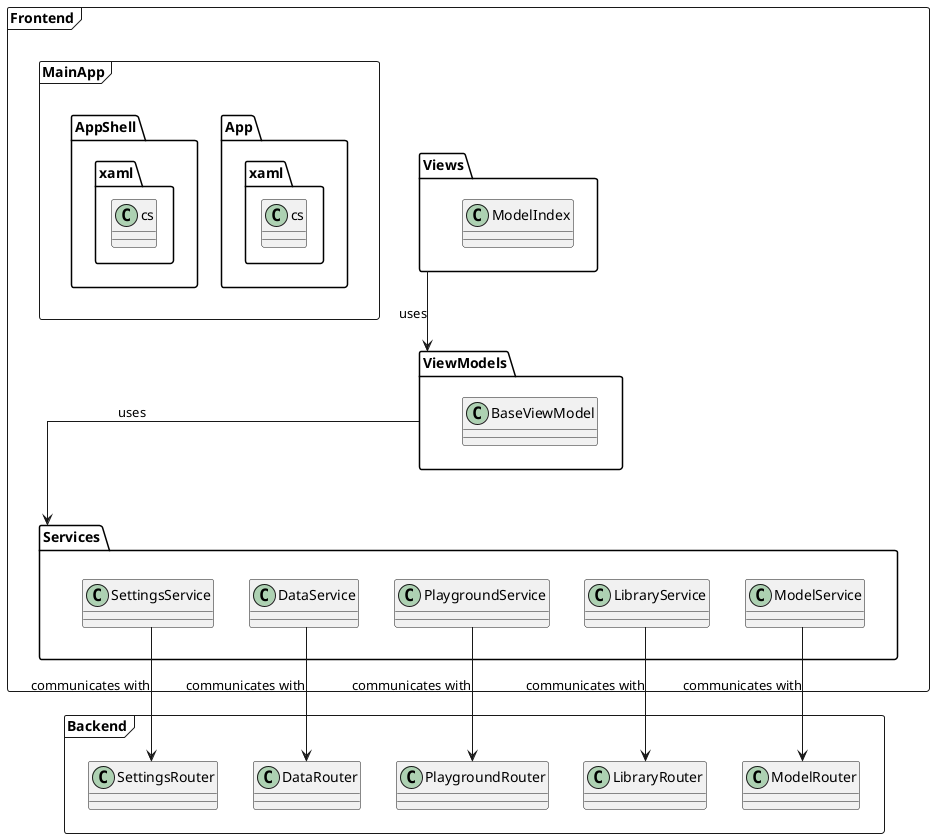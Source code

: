 @startuml MAUI_App_Structure

skinparam linetype ortho

frame Backend {
    together {
    class "ModelRouter" {
    }
    class "LibraryRouter" {
    }
    class "PlaygroundRouter" {
    }
    class "DataRouter" {
    }
    class "SettingsRouter" {
    }
    }
}

frame Frontend {
    together {
    frame MainApp {
    together {
        package "App" {
            package "xaml" {
                class "cs"
            }
        }
        package "AppShell" {
            package "xaml" {
                class "cs"
            }
        }
    }
    }
    together {
        package "Views" {
            class "ModelIndex"
        }

        package "ViewModels" {
            class "BaseViewModel"
        }
    }
    }

    package "Services"  {
        together {
        class "ModelService" {
        }
        class "LibraryService" {
        }
        class "PlaygroundService" {
        }
        class "DataService" {
        }
        class "SettingsService" {
        }
        }
    }
    
    
    
    

}

' Relationships
ModelService --> ModelRouter : communicates with
LibraryService --> LibraryRouter : communicates with
PlaygroundService --> PlaygroundRouter : communicates with
DataService --> DataRouter : communicates with
SettingsService --> SettingsRouter : communicates with

'App --> AppShell : manages
'AppShell --> Views : navigates to
' Views --> Services : uses
Views --> ViewModels : uses
ViewModels --> Services : uses

@enduml
